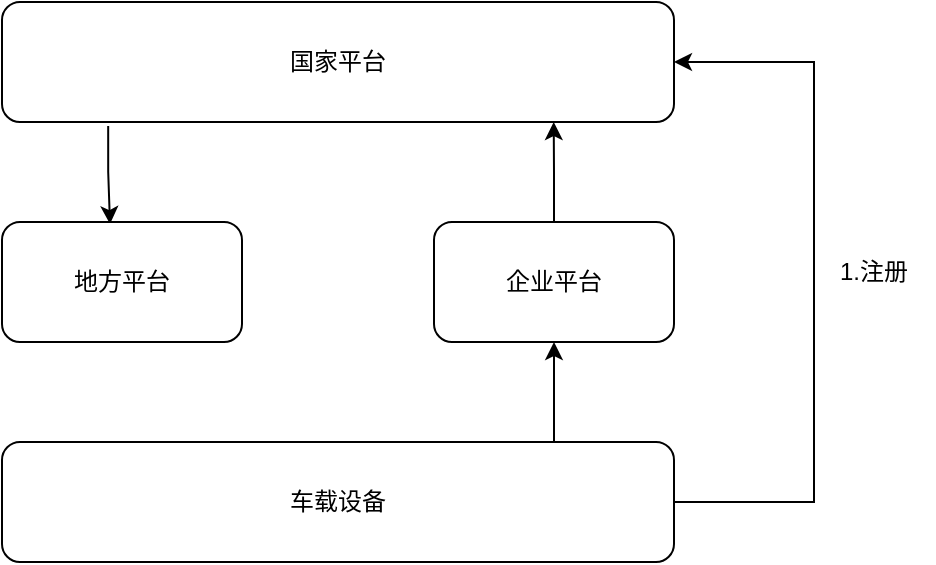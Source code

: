 <mxfile version="15.5.1" type="github">
  <diagram id="tl8KdTMLcbwBXlCz1rqT" name="Page-1">
    <mxGraphModel dx="1422" dy="762" grid="1" gridSize="10" guides="1" tooltips="1" connect="1" arrows="1" fold="1" page="1" pageScale="1" pageWidth="827" pageHeight="1169" math="0" shadow="0">
      <root>
        <mxCell id="0" />
        <mxCell id="1" parent="0" />
        <mxCell id="7W20EB4rUWSwLCT-aHlW-7" style="edgeStyle=orthogonalEdgeStyle;rounded=0;orthogonalLoop=1;jettySize=auto;html=1;entryX=0.45;entryY=0.017;entryDx=0;entryDy=0;entryPerimeter=0;exitX=0.158;exitY=1.033;exitDx=0;exitDy=0;exitPerimeter=0;" edge="1" parent="1" source="7W20EB4rUWSwLCT-aHlW-1" target="7W20EB4rUWSwLCT-aHlW-2">
          <mxGeometry relative="1" as="geometry">
            <mxPoint x="370" y="470" as="sourcePoint" />
          </mxGeometry>
        </mxCell>
        <mxCell id="7W20EB4rUWSwLCT-aHlW-1" value="国家平台" style="rounded=1;whiteSpace=wrap;html=1;" vertex="1" parent="1">
          <mxGeometry x="294" y="400" width="336" height="60" as="geometry" />
        </mxCell>
        <mxCell id="7W20EB4rUWSwLCT-aHlW-2" value="地方平台" style="rounded=1;whiteSpace=wrap;html=1;" vertex="1" parent="1">
          <mxGeometry x="294" y="510" width="120" height="60" as="geometry" />
        </mxCell>
        <mxCell id="7W20EB4rUWSwLCT-aHlW-6" style="edgeStyle=orthogonalEdgeStyle;rounded=0;orthogonalLoop=1;jettySize=auto;html=1;entryX=0.821;entryY=1;entryDx=0;entryDy=0;entryPerimeter=0;" edge="1" parent="1" source="7W20EB4rUWSwLCT-aHlW-3" target="7W20EB4rUWSwLCT-aHlW-1">
          <mxGeometry relative="1" as="geometry" />
        </mxCell>
        <mxCell id="7W20EB4rUWSwLCT-aHlW-3" value="企业平台" style="rounded=1;whiteSpace=wrap;html=1;" vertex="1" parent="1">
          <mxGeometry x="510" y="510" width="120" height="60" as="geometry" />
        </mxCell>
        <mxCell id="7W20EB4rUWSwLCT-aHlW-8" style="edgeStyle=orthogonalEdgeStyle;rounded=0;orthogonalLoop=1;jettySize=auto;html=1;exitX=1;exitY=0.5;exitDx=0;exitDy=0;entryX=1;entryY=0.5;entryDx=0;entryDy=0;" edge="1" parent="1" source="7W20EB4rUWSwLCT-aHlW-4" target="7W20EB4rUWSwLCT-aHlW-1">
          <mxGeometry relative="1" as="geometry">
            <Array as="points">
              <mxPoint x="700" y="650" />
              <mxPoint x="700" y="430" />
            </Array>
          </mxGeometry>
        </mxCell>
        <mxCell id="7W20EB4rUWSwLCT-aHlW-4" value="车载设备" style="rounded=1;whiteSpace=wrap;html=1;" vertex="1" parent="1">
          <mxGeometry x="294" y="620" width="336" height="60" as="geometry" />
        </mxCell>
        <mxCell id="7W20EB4rUWSwLCT-aHlW-5" value="" style="endArrow=classic;html=1;rounded=0;entryX=0.5;entryY=1;entryDx=0;entryDy=0;" edge="1" parent="1" target="7W20EB4rUWSwLCT-aHlW-3">
          <mxGeometry width="50" height="50" relative="1" as="geometry">
            <mxPoint x="570" y="620" as="sourcePoint" />
            <mxPoint x="620" y="570" as="targetPoint" />
          </mxGeometry>
        </mxCell>
        <mxCell id="7W20EB4rUWSwLCT-aHlW-9" value="1.注册" style="text;html=1;strokeColor=none;fillColor=none;align=center;verticalAlign=middle;whiteSpace=wrap;rounded=0;" vertex="1" parent="1">
          <mxGeometry x="700" y="520" width="60" height="30" as="geometry" />
        </mxCell>
      </root>
    </mxGraphModel>
  </diagram>
</mxfile>

